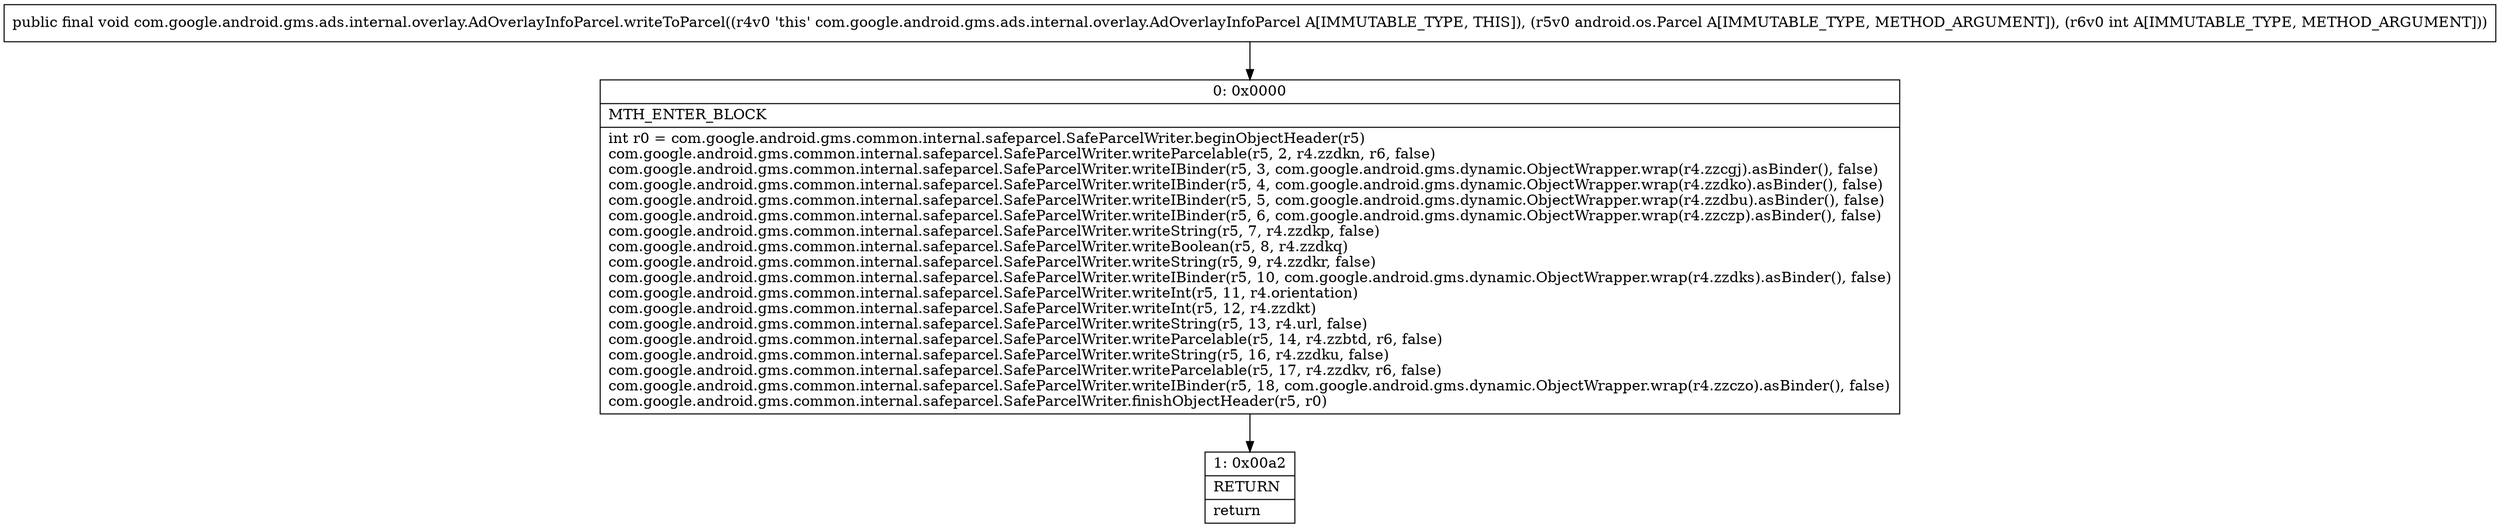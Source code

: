 digraph "CFG forcom.google.android.gms.ads.internal.overlay.AdOverlayInfoParcel.writeToParcel(Landroid\/os\/Parcel;I)V" {
Node_0 [shape=record,label="{0\:\ 0x0000|MTH_ENTER_BLOCK\l|int r0 = com.google.android.gms.common.internal.safeparcel.SafeParcelWriter.beginObjectHeader(r5)\lcom.google.android.gms.common.internal.safeparcel.SafeParcelWriter.writeParcelable(r5, 2, r4.zzdkn, r6, false)\lcom.google.android.gms.common.internal.safeparcel.SafeParcelWriter.writeIBinder(r5, 3, com.google.android.gms.dynamic.ObjectWrapper.wrap(r4.zzcgj).asBinder(), false)\lcom.google.android.gms.common.internal.safeparcel.SafeParcelWriter.writeIBinder(r5, 4, com.google.android.gms.dynamic.ObjectWrapper.wrap(r4.zzdko).asBinder(), false)\lcom.google.android.gms.common.internal.safeparcel.SafeParcelWriter.writeIBinder(r5, 5, com.google.android.gms.dynamic.ObjectWrapper.wrap(r4.zzdbu).asBinder(), false)\lcom.google.android.gms.common.internal.safeparcel.SafeParcelWriter.writeIBinder(r5, 6, com.google.android.gms.dynamic.ObjectWrapper.wrap(r4.zzczp).asBinder(), false)\lcom.google.android.gms.common.internal.safeparcel.SafeParcelWriter.writeString(r5, 7, r4.zzdkp, false)\lcom.google.android.gms.common.internal.safeparcel.SafeParcelWriter.writeBoolean(r5, 8, r4.zzdkq)\lcom.google.android.gms.common.internal.safeparcel.SafeParcelWriter.writeString(r5, 9, r4.zzdkr, false)\lcom.google.android.gms.common.internal.safeparcel.SafeParcelWriter.writeIBinder(r5, 10, com.google.android.gms.dynamic.ObjectWrapper.wrap(r4.zzdks).asBinder(), false)\lcom.google.android.gms.common.internal.safeparcel.SafeParcelWriter.writeInt(r5, 11, r4.orientation)\lcom.google.android.gms.common.internal.safeparcel.SafeParcelWriter.writeInt(r5, 12, r4.zzdkt)\lcom.google.android.gms.common.internal.safeparcel.SafeParcelWriter.writeString(r5, 13, r4.url, false)\lcom.google.android.gms.common.internal.safeparcel.SafeParcelWriter.writeParcelable(r5, 14, r4.zzbtd, r6, false)\lcom.google.android.gms.common.internal.safeparcel.SafeParcelWriter.writeString(r5, 16, r4.zzdku, false)\lcom.google.android.gms.common.internal.safeparcel.SafeParcelWriter.writeParcelable(r5, 17, r4.zzdkv, r6, false)\lcom.google.android.gms.common.internal.safeparcel.SafeParcelWriter.writeIBinder(r5, 18, com.google.android.gms.dynamic.ObjectWrapper.wrap(r4.zzczo).asBinder(), false)\lcom.google.android.gms.common.internal.safeparcel.SafeParcelWriter.finishObjectHeader(r5, r0)\l}"];
Node_1 [shape=record,label="{1\:\ 0x00a2|RETURN\l|return\l}"];
MethodNode[shape=record,label="{public final void com.google.android.gms.ads.internal.overlay.AdOverlayInfoParcel.writeToParcel((r4v0 'this' com.google.android.gms.ads.internal.overlay.AdOverlayInfoParcel A[IMMUTABLE_TYPE, THIS]), (r5v0 android.os.Parcel A[IMMUTABLE_TYPE, METHOD_ARGUMENT]), (r6v0 int A[IMMUTABLE_TYPE, METHOD_ARGUMENT])) }"];
MethodNode -> Node_0;
Node_0 -> Node_1;
}

